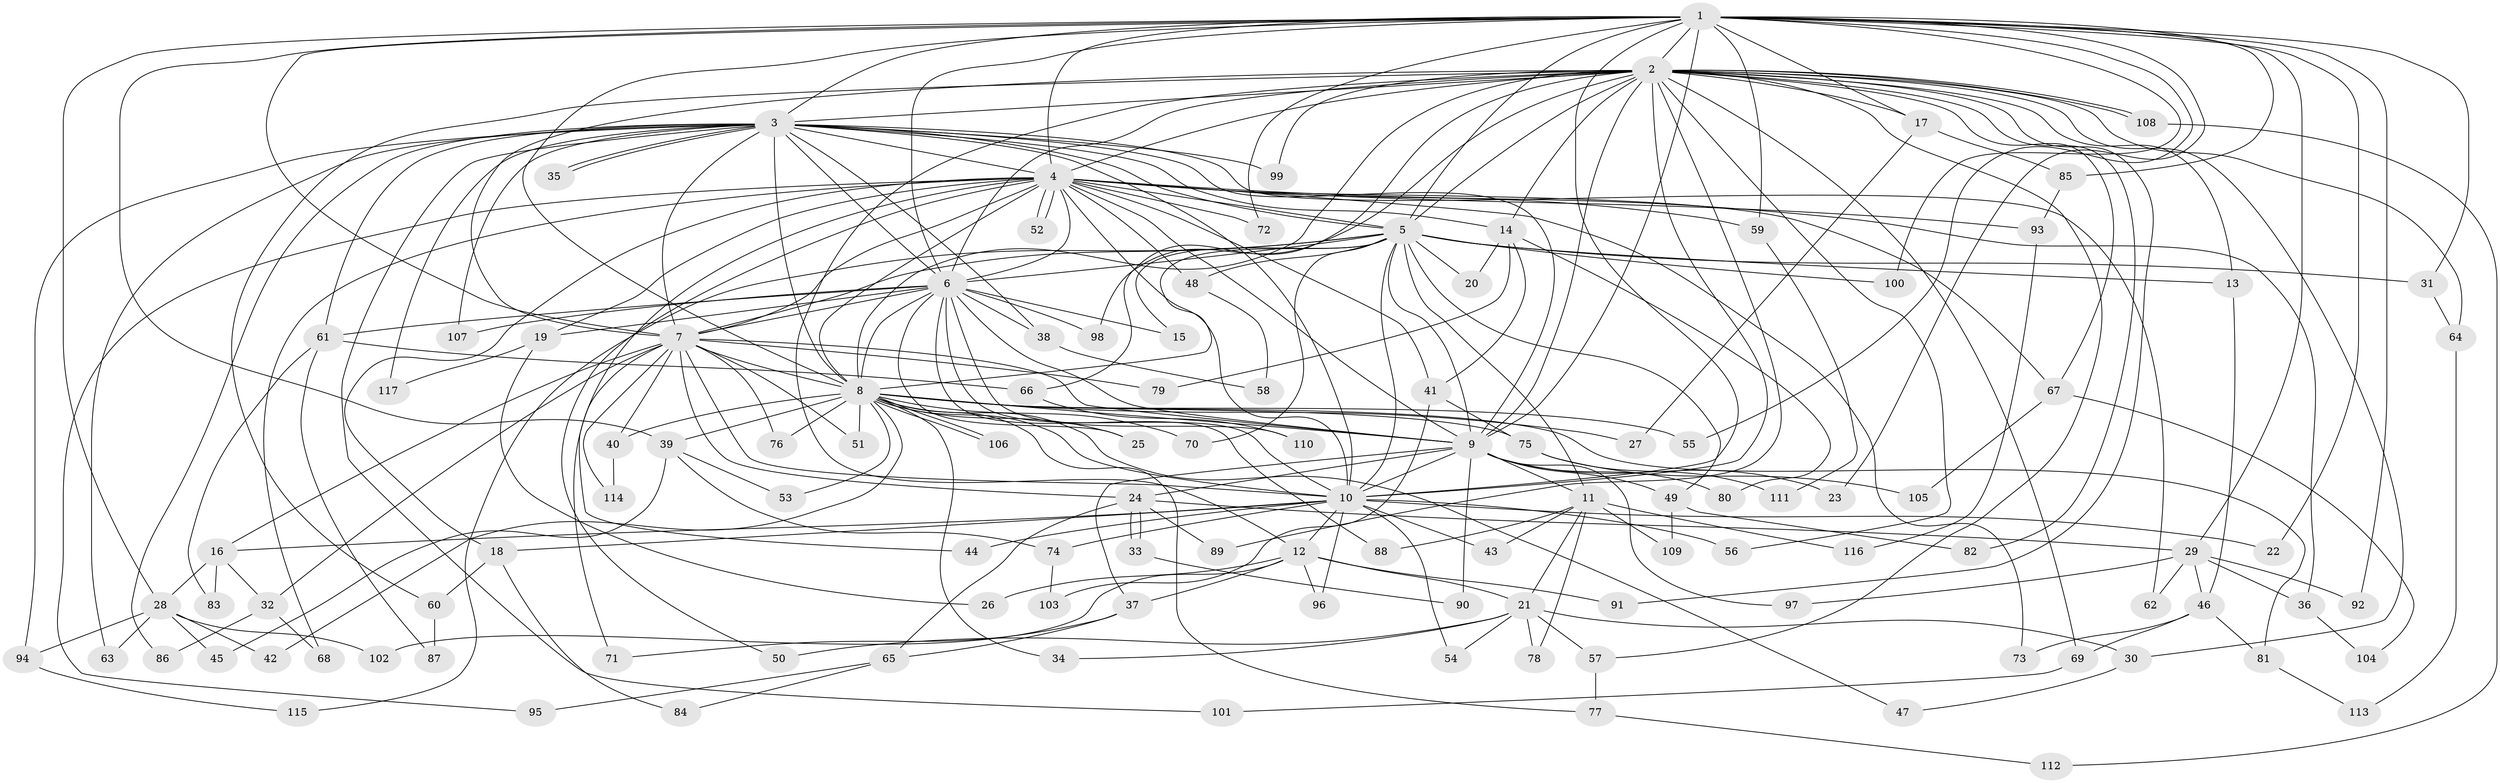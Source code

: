 // Generated by graph-tools (version 1.1) at 2025/44/03/09/25 04:44:17]
// undirected, 117 vertices, 259 edges
graph export_dot {
graph [start="1"]
  node [color=gray90,style=filled];
  1;
  2;
  3;
  4;
  5;
  6;
  7;
  8;
  9;
  10;
  11;
  12;
  13;
  14;
  15;
  16;
  17;
  18;
  19;
  20;
  21;
  22;
  23;
  24;
  25;
  26;
  27;
  28;
  29;
  30;
  31;
  32;
  33;
  34;
  35;
  36;
  37;
  38;
  39;
  40;
  41;
  42;
  43;
  44;
  45;
  46;
  47;
  48;
  49;
  50;
  51;
  52;
  53;
  54;
  55;
  56;
  57;
  58;
  59;
  60;
  61;
  62;
  63;
  64;
  65;
  66;
  67;
  68;
  69;
  70;
  71;
  72;
  73;
  74;
  75;
  76;
  77;
  78;
  79;
  80;
  81;
  82;
  83;
  84;
  85;
  86;
  87;
  88;
  89;
  90;
  91;
  92;
  93;
  94;
  95;
  96;
  97;
  98;
  99;
  100;
  101;
  102;
  103;
  104;
  105;
  106;
  107;
  108;
  109;
  110;
  111;
  112;
  113;
  114;
  115;
  116;
  117;
  1 -- 2;
  1 -- 3;
  1 -- 4;
  1 -- 5;
  1 -- 6;
  1 -- 7;
  1 -- 8;
  1 -- 9;
  1 -- 10;
  1 -- 17;
  1 -- 22;
  1 -- 23;
  1 -- 28;
  1 -- 29;
  1 -- 31;
  1 -- 39;
  1 -- 55;
  1 -- 59;
  1 -- 72;
  1 -- 85;
  1 -- 92;
  1 -- 100;
  2 -- 3;
  2 -- 4;
  2 -- 5;
  2 -- 6;
  2 -- 7;
  2 -- 8;
  2 -- 9;
  2 -- 10;
  2 -- 12;
  2 -- 13;
  2 -- 14;
  2 -- 17;
  2 -- 30;
  2 -- 56;
  2 -- 57;
  2 -- 60;
  2 -- 64;
  2 -- 66;
  2 -- 67;
  2 -- 69;
  2 -- 82;
  2 -- 89;
  2 -- 91;
  2 -- 98;
  2 -- 99;
  2 -- 108;
  2 -- 108;
  3 -- 4;
  3 -- 5;
  3 -- 6;
  3 -- 7;
  3 -- 8;
  3 -- 9;
  3 -- 10;
  3 -- 14;
  3 -- 35;
  3 -- 35;
  3 -- 38;
  3 -- 61;
  3 -- 62;
  3 -- 63;
  3 -- 86;
  3 -- 94;
  3 -- 99;
  3 -- 101;
  3 -- 107;
  3 -- 117;
  4 -- 5;
  4 -- 6;
  4 -- 7;
  4 -- 8;
  4 -- 9;
  4 -- 10;
  4 -- 18;
  4 -- 19;
  4 -- 36;
  4 -- 41;
  4 -- 44;
  4 -- 48;
  4 -- 50;
  4 -- 52;
  4 -- 52;
  4 -- 59;
  4 -- 67;
  4 -- 68;
  4 -- 72;
  4 -- 73;
  4 -- 93;
  4 -- 95;
  5 -- 6;
  5 -- 7;
  5 -- 8;
  5 -- 9;
  5 -- 10;
  5 -- 11;
  5 -- 13;
  5 -- 15;
  5 -- 20;
  5 -- 31;
  5 -- 48;
  5 -- 49;
  5 -- 70;
  5 -- 100;
  5 -- 115;
  6 -- 7;
  6 -- 8;
  6 -- 9;
  6 -- 10;
  6 -- 15;
  6 -- 19;
  6 -- 25;
  6 -- 38;
  6 -- 61;
  6 -- 88;
  6 -- 98;
  6 -- 107;
  6 -- 110;
  7 -- 8;
  7 -- 9;
  7 -- 10;
  7 -- 16;
  7 -- 24;
  7 -- 32;
  7 -- 40;
  7 -- 51;
  7 -- 71;
  7 -- 76;
  7 -- 79;
  7 -- 114;
  8 -- 9;
  8 -- 10;
  8 -- 25;
  8 -- 27;
  8 -- 34;
  8 -- 39;
  8 -- 40;
  8 -- 42;
  8 -- 47;
  8 -- 51;
  8 -- 53;
  8 -- 55;
  8 -- 70;
  8 -- 75;
  8 -- 76;
  8 -- 77;
  8 -- 81;
  8 -- 106;
  8 -- 106;
  9 -- 10;
  9 -- 11;
  9 -- 23;
  9 -- 24;
  9 -- 37;
  9 -- 49;
  9 -- 80;
  9 -- 90;
  9 -- 97;
  10 -- 12;
  10 -- 16;
  10 -- 18;
  10 -- 22;
  10 -- 43;
  10 -- 44;
  10 -- 54;
  10 -- 56;
  10 -- 74;
  10 -- 96;
  11 -- 21;
  11 -- 43;
  11 -- 78;
  11 -- 88;
  11 -- 109;
  11 -- 116;
  12 -- 21;
  12 -- 26;
  12 -- 37;
  12 -- 91;
  12 -- 96;
  12 -- 102;
  13 -- 46;
  14 -- 20;
  14 -- 41;
  14 -- 79;
  14 -- 80;
  16 -- 28;
  16 -- 32;
  16 -- 83;
  17 -- 27;
  17 -- 85;
  18 -- 60;
  18 -- 84;
  19 -- 26;
  19 -- 117;
  21 -- 30;
  21 -- 34;
  21 -- 50;
  21 -- 54;
  21 -- 57;
  21 -- 78;
  24 -- 29;
  24 -- 33;
  24 -- 33;
  24 -- 65;
  24 -- 89;
  28 -- 42;
  28 -- 45;
  28 -- 63;
  28 -- 94;
  28 -- 102;
  29 -- 36;
  29 -- 46;
  29 -- 62;
  29 -- 92;
  29 -- 97;
  30 -- 47;
  31 -- 64;
  32 -- 68;
  32 -- 86;
  33 -- 90;
  36 -- 104;
  37 -- 65;
  37 -- 71;
  38 -- 58;
  39 -- 45;
  39 -- 53;
  39 -- 74;
  40 -- 114;
  41 -- 75;
  41 -- 103;
  46 -- 69;
  46 -- 73;
  46 -- 81;
  48 -- 58;
  49 -- 82;
  49 -- 109;
  57 -- 77;
  59 -- 111;
  60 -- 87;
  61 -- 66;
  61 -- 83;
  61 -- 87;
  64 -- 113;
  65 -- 84;
  65 -- 95;
  66 -- 110;
  67 -- 104;
  67 -- 105;
  69 -- 101;
  74 -- 103;
  75 -- 105;
  75 -- 111;
  77 -- 112;
  81 -- 113;
  85 -- 93;
  93 -- 116;
  94 -- 115;
  108 -- 112;
}
